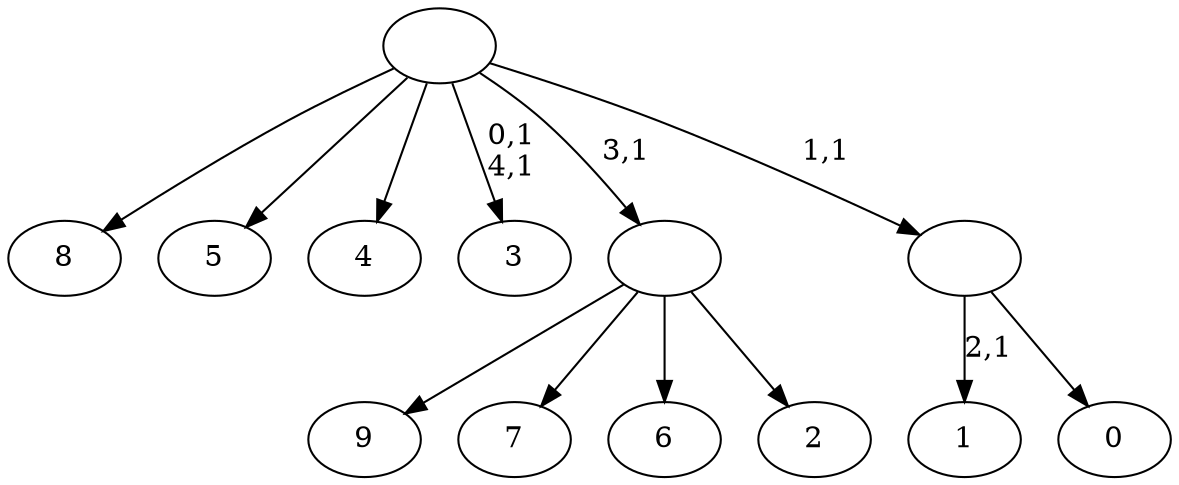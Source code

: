 digraph T {
	15 [label="9"]
	14 [label="8"]
	13 [label="7"]
	12 [label="6"]
	11 [label="5"]
	10 [label="4"]
	9 [label="3"]
	6 [label="2"]
	5 [label=""]
	4 [label="1"]
	2 [label="0"]
	1 [label=""]
	0 [label=""]
	5 -> 15 [label=""]
	5 -> 13 [label=""]
	5 -> 12 [label=""]
	5 -> 6 [label=""]
	1 -> 4 [label="2,1"]
	1 -> 2 [label=""]
	0 -> 9 [label="0,1\n4,1"]
	0 -> 14 [label=""]
	0 -> 11 [label=""]
	0 -> 10 [label=""]
	0 -> 5 [label="3,1"]
	0 -> 1 [label="1,1"]
}
